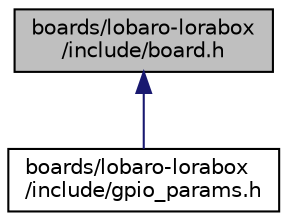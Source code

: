 digraph "boards/lobaro-lorabox/include/board.h"
{
 // LATEX_PDF_SIZE
  edge [fontname="Helvetica",fontsize="10",labelfontname="Helvetica",labelfontsize="10"];
  node [fontname="Helvetica",fontsize="10",shape=record];
  Node1 [label="boards/lobaro-lorabox\l/include/board.h",height=0.2,width=0.4,color="black", fillcolor="grey75", style="filled", fontcolor="black",tooltip="Support for Lobaro LoraBox."];
  Node1 -> Node2 [dir="back",color="midnightblue",fontsize="10",style="solid",fontname="Helvetica"];
  Node2 [label="boards/lobaro-lorabox\l/include/gpio_params.h",height=0.2,width=0.4,color="black", fillcolor="white", style="filled",URL="$lobaro-lorabox_2include_2gpio__params_8h.html",tooltip="Board specific configuration of direct mapped GPIOs."];
}
